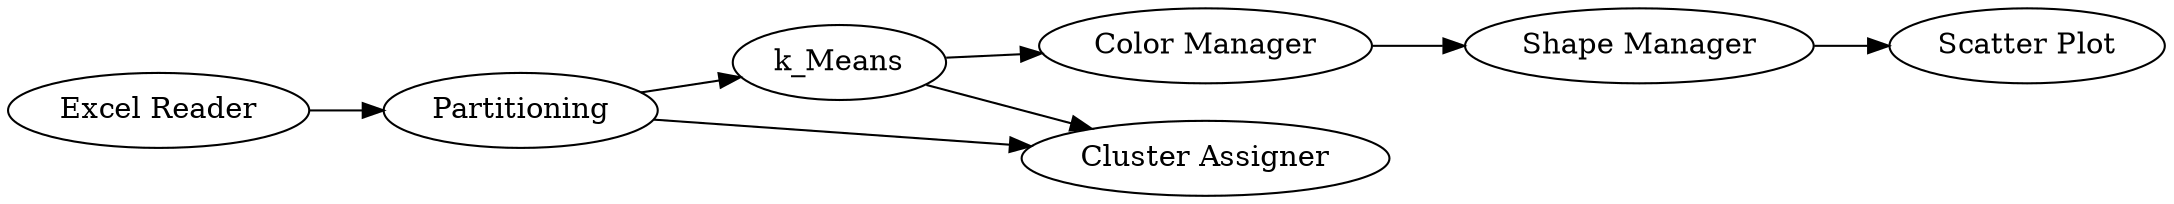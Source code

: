 digraph {
	4 -> 5
	3 -> 4
	2 -> 7
	2 -> 3
	6 -> 2
	6 -> 7
	9 -> 6
	5 [label="Scatter Plot"]
	7 [label="Cluster Assigner"]
	9 [label="Excel Reader"]
	4 [label="Shape Manager"]
	6 [label=Partitioning]
	3 [label="Color Manager"]
	2 [label=k_Means]
	rankdir=LR
}

